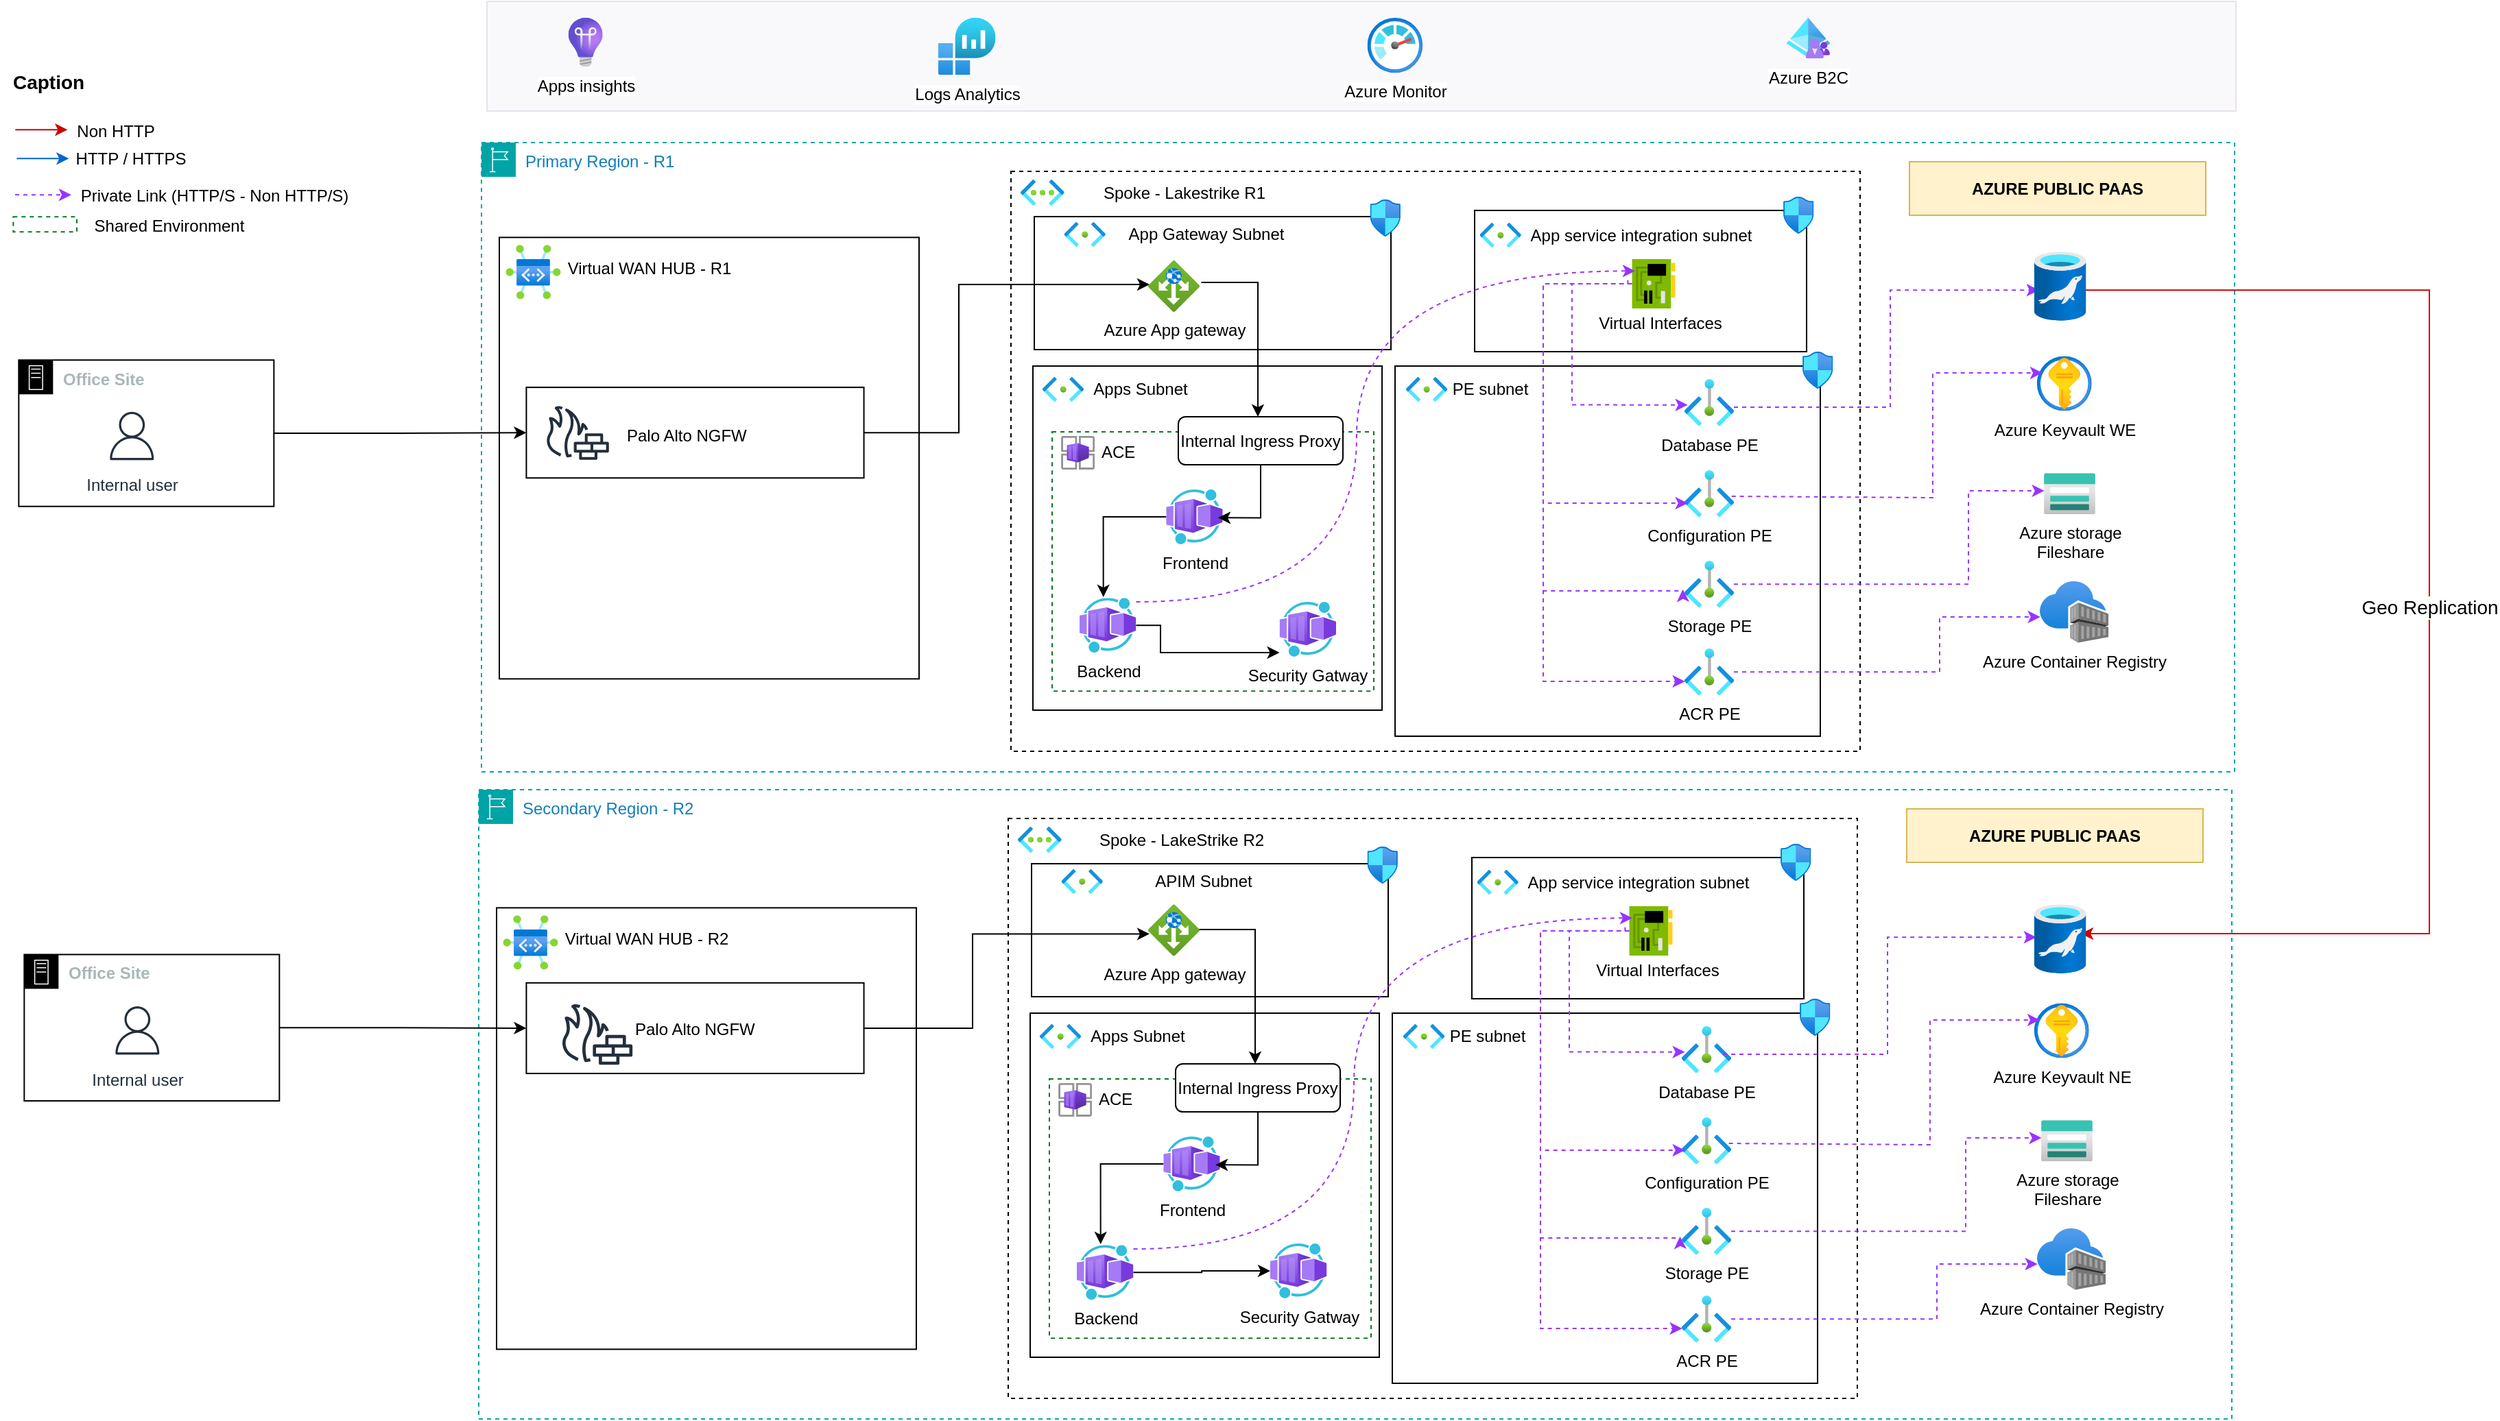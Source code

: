 <mxfile version="24.9.1">
  <diagram name="Page-1" id="I1oorTXcIEnUTs9OEJrq">
    <mxGraphModel dx="3425" dy="1831" grid="0" gridSize="10" guides="1" tooltips="1" connect="1" arrows="1" fold="1" page="0" pageScale="1" pageWidth="850" pageHeight="1100" math="0" shadow="0">
      <root>
        <mxCell id="0" />
        <mxCell id="1" parent="0" />
        <mxCell id="HFxDF6sPlr28XYuKXANP-99" value="" style="rounded=0;whiteSpace=wrap;html=1;fillColor=#e1d5e7;strokeColor=#9673a6;opacity=10;" vertex="1" parent="1">
          <mxGeometry x="-608" y="-404" width="1275" height="80" as="geometry" />
        </mxCell>
        <mxCell id="HFxDF6sPlr28XYuKXANP-1" value="" style="rounded=0;whiteSpace=wrap;html=1;fillColor=none;dashed=1;" vertex="1" parent="1">
          <mxGeometry x="-226" y="-280" width="619" height="423" as="geometry" />
        </mxCell>
        <mxCell id="HFxDF6sPlr28XYuKXANP-2" value="" style="rounded=0;whiteSpace=wrap;html=1;fillColor=none;" vertex="1" parent="1">
          <mxGeometry x="-210" y="-138" width="254.5" height="251" as="geometry" />
        </mxCell>
        <mxCell id="HFxDF6sPlr28XYuKXANP-3" value="" style="rounded=0;whiteSpace=wrap;html=1;fillColor=none;dashed=1;strokeColor=#087724;" vertex="1" parent="1">
          <mxGeometry x="-196" y="-90" width="234.5" height="189.08" as="geometry" />
        </mxCell>
        <mxCell id="HFxDF6sPlr28XYuKXANP-4" value="Primary Region - R1" style="points=[[0,0],[0.25,0],[0.5,0],[0.75,0],[1,0],[1,0.25],[1,0.5],[1,0.75],[1,1],[0.75,1],[0.5,1],[0.25,1],[0,1],[0,0.75],[0,0.5],[0,0.25]];outlineConnect=0;gradientColor=none;html=1;whiteSpace=wrap;fontSize=12;fontStyle=0;container=0;pointerEvents=0;collapsible=0;recursiveResize=0;shape=mxgraph.aws4.group;grIcon=mxgraph.aws4.group_region;strokeColor=#00A4A6;fillColor=none;verticalAlign=top;align=left;spacingLeft=30;fontColor=#147EBA;dashed=1;" vertex="1" parent="1">
          <mxGeometry x="-612" y="-301" width="1278" height="459" as="geometry" />
        </mxCell>
        <mxCell id="HFxDF6sPlr28XYuKXANP-5" value="" style="image;aspect=fixed;html=1;points=[];align=center;fontSize=12;image=img/lib/azure2/networking/Virtual_Networks.svg;" vertex="1" parent="1">
          <mxGeometry x="-219" y="-274" width="31.83" height="19" as="geometry" />
        </mxCell>
        <mxCell id="HFxDF6sPlr28XYuKXANP-6" value="Spoke - Lakestrike R1" style="text;html=1;align=center;verticalAlign=middle;resizable=0;points=[];autosize=1;strokeColor=none;fillColor=none;" vertex="1" parent="1">
          <mxGeometry x="-168" y="-277.5" width="136" height="26" as="geometry" />
        </mxCell>
        <mxCell id="HFxDF6sPlr28XYuKXANP-7" value="" style="rounded=0;whiteSpace=wrap;html=1;fillColor=none;" vertex="1" parent="1">
          <mxGeometry x="112" y="-251.5" width="242" height="103" as="geometry" />
        </mxCell>
        <mxCell id="HFxDF6sPlr28XYuKXANP-8" value="" style="rounded=0;whiteSpace=wrap;html=1;fillColor=none;" vertex="1" parent="1">
          <mxGeometry x="54" y="-138" width="310" height="270" as="geometry" />
        </mxCell>
        <mxCell id="HFxDF6sPlr28XYuKXANP-9" value="" style="image;aspect=fixed;html=1;points=[];align=center;fontSize=12;image=img/lib/azure2/networking/Subnet.svg;" vertex="1" parent="1">
          <mxGeometry x="62" y="-130" width="30.06" height="18" as="geometry" />
        </mxCell>
        <mxCell id="HFxDF6sPlr28XYuKXANP-10" value="PE subnet" style="text;html=1;align=center;verticalAlign=middle;resizable=0;points=[];autosize=1;strokeColor=none;fillColor=none;" vertex="1" parent="1">
          <mxGeometry x="86.5" y="-134" width="73" height="26" as="geometry" />
        </mxCell>
        <mxCell id="HFxDF6sPlr28XYuKXANP-11" value="App service integration subnet" style="text;html=1;align=center;verticalAlign=middle;resizable=0;points=[];autosize=1;strokeColor=none;fillColor=none;" vertex="1" parent="1">
          <mxGeometry x="143.5" y="-246.5" width="179" height="26" as="geometry" />
        </mxCell>
        <mxCell id="HFxDF6sPlr28XYuKXANP-12" value="" style="image;aspect=fixed;html=1;points=[];align=center;fontSize=12;image=img/lib/azure2/networking/Subnet.svg;" vertex="1" parent="1">
          <mxGeometry x="115.83" y="-242.5" width="30.06" height="18" as="geometry" />
        </mxCell>
        <mxCell id="HFxDF6sPlr28XYuKXANP-13" value="Database PE" style="image;aspect=fixed;html=1;points=[];align=center;fontSize=12;image=img/lib/azure2/other/Private_Endpoints.svg;" vertex="1" parent="1">
          <mxGeometry x="265.0" y="-128.5" width="36" height="34.24" as="geometry" />
        </mxCell>
        <mxCell id="HFxDF6sPlr28XYuKXANP-14" value="Configuration PE" style="image;aspect=fixed;html=1;points=[];align=center;fontSize=12;image=img/lib/azure2/other/Private_Endpoints.svg;" vertex="1" parent="1">
          <mxGeometry x="265.0" y="-62.0" width="36" height="34.24" as="geometry" />
        </mxCell>
        <mxCell id="HFxDF6sPlr28XYuKXANP-15" value="Virtual Interfaces" style="text;html=1;align=center;verticalAlign=middle;resizable=0;points=[];autosize=1;strokeColor=none;fillColor=none;" vertex="1" parent="1">
          <mxGeometry x="193" y="-182" width="108" height="26" as="geometry" />
        </mxCell>
        <mxCell id="HFxDF6sPlr28XYuKXANP-16" value="" style="image;sketch=0;aspect=fixed;html=1;points=[];align=center;fontSize=12;image=img/lib/mscae/NetworkInterfaceCard.svg;" vertex="1" parent="1">
          <mxGeometry x="226.66" y="-216" width="31.68" height="36" as="geometry" />
        </mxCell>
        <mxCell id="HFxDF6sPlr28XYuKXANP-17" value="" style="rounded=0;whiteSpace=wrap;html=1;fillColor=none;" vertex="1" parent="1">
          <mxGeometry x="-209" y="-247" width="260" height="97" as="geometry" />
        </mxCell>
        <mxCell id="HFxDF6sPlr28XYuKXANP-18" value="" style="image;aspect=fixed;html=1;points=[];align=center;fontSize=12;image=img/lib/azure2/networking/Subnet.svg;" vertex="1" parent="1">
          <mxGeometry x="-187.17" y="-243" width="30.06" height="18" as="geometry" />
        </mxCell>
        <mxCell id="HFxDF6sPlr28XYuKXANP-19" value="App Gateway Subnet" style="text;html=1;align=center;verticalAlign=middle;resizable=0;points=[];autosize=1;strokeColor=none;fillColor=none;" vertex="1" parent="1">
          <mxGeometry x="-149.11" y="-247.5" width="131" height="26" as="geometry" />
        </mxCell>
        <mxCell id="HFxDF6sPlr28XYuKXANP-20" style="edgeStyle=orthogonalEdgeStyle;rounded=0;orthogonalLoop=1;jettySize=auto;html=1;" edge="1" parent="1" target="HFxDF6sPlr28XYuKXANP-47">
          <mxGeometry relative="1" as="geometry">
            <Array as="points">
              <mxPoint x="-46" y="-199" />
            </Array>
            <mxPoint x="-87.28" y="-199.0" as="sourcePoint" />
          </mxGeometry>
        </mxCell>
        <mxCell id="HFxDF6sPlr28XYuKXANP-22" value="AZURE PUBLIC PAAS" style="rounded=0;whiteSpace=wrap;html=1;fillColor=#fff2cc;strokeColor=#d6b656;fontStyle=1" vertex="1" parent="1">
          <mxGeometry x="429" y="-287" width="216" height="39" as="geometry" />
        </mxCell>
        <mxCell id="HFxDF6sPlr28XYuKXANP-23" style="edgeStyle=orthogonalEdgeStyle;rounded=0;orthogonalLoop=1;jettySize=auto;html=1;entryX=0.065;entryY=0.55;entryDx=0;entryDy=0;entryPerimeter=0;dashed=1;strokeColor=#9933FF;" edge="1" parent="1" source="HFxDF6sPlr28XYuKXANP-16" target="HFxDF6sPlr28XYuKXANP-13">
          <mxGeometry relative="1" as="geometry">
            <Array as="points">
              <mxPoint x="183" y="-198" />
              <mxPoint x="183" y="-110" />
            </Array>
          </mxGeometry>
        </mxCell>
        <mxCell id="HFxDF6sPlr28XYuKXANP-24" style="edgeStyle=orthogonalEdgeStyle;rounded=0;orthogonalLoop=1;jettySize=auto;html=1;strokeColor=#9933FF;dashed=1;entryX=0.065;entryY=0.701;entryDx=0;entryDy=0;entryPerimeter=0;" edge="1" parent="1" source="HFxDF6sPlr28XYuKXANP-16" target="HFxDF6sPlr28XYuKXANP-14">
          <mxGeometry relative="1" as="geometry">
            <mxPoint x="269" y="-29" as="targetPoint" />
            <Array as="points">
              <mxPoint x="162" y="-198" />
              <mxPoint x="162" y="-38" />
            </Array>
          </mxGeometry>
        </mxCell>
        <mxCell id="HFxDF6sPlr28XYuKXANP-25" value="Azure Keyvault WE" style="image;aspect=fixed;html=1;points=[];align=center;fontSize=12;image=img/lib/azure2/security/Key_Vaults.svg;" vertex="1" parent="1">
          <mxGeometry x="521.88" y="-145.25" width="40" height="40" as="geometry" />
        </mxCell>
        <mxCell id="HFxDF6sPlr28XYuKXANP-26" style="edgeStyle=orthogonalEdgeStyle;rounded=0;orthogonalLoop=1;jettySize=auto;html=1;entryX=0.091;entryY=0.538;entryDx=0;entryDy=0;entryPerimeter=0;strokeColor=#9933FF;dashed=1;" edge="1" parent="1">
          <mxGeometry relative="1" as="geometry">
            <Array as="points">
              <mxPoint x="415" y="-108" />
              <mxPoint x="415" y="-193" />
            </Array>
            <mxPoint x="295" y="-108" as="sourcePoint" />
            <mxPoint x="523.444" y="-193.353" as="targetPoint" />
          </mxGeometry>
        </mxCell>
        <mxCell id="HFxDF6sPlr28XYuKXANP-27" style="edgeStyle=orthogonalEdgeStyle;rounded=0;orthogonalLoop=1;jettySize=auto;html=1;entryX=0.015;entryY=0.608;entryDx=0;entryDy=0;entryPerimeter=0;strokeColor=none;dashed=1;" edge="1" parent="1" source="HFxDF6sPlr28XYuKXANP-14" target="HFxDF6sPlr28XYuKXANP-25">
          <mxGeometry relative="1" as="geometry">
            <Array as="points">
              <mxPoint x="404" y="-34" />
              <mxPoint x="404" y="48" />
            </Array>
          </mxGeometry>
        </mxCell>
        <mxCell id="HFxDF6sPlr28XYuKXANP-28" value="" style="image;aspect=fixed;html=1;points=[];align=center;fontSize=12;image=img/lib/azure2/networking/Network_Security_Groups.svg;" vertex="1" parent="1">
          <mxGeometry x="35.76" y="-259.5" width="22.24" height="27" as="geometry" />
        </mxCell>
        <mxCell id="HFxDF6sPlr28XYuKXANP-29" value="" style="image;aspect=fixed;html=1;points=[];align=center;fontSize=12;image=img/lib/azure2/networking/Network_Security_Groups.svg;" vertex="1" parent="1">
          <mxGeometry x="337" y="-261.5" width="22.24" height="27" as="geometry" />
        </mxCell>
        <mxCell id="HFxDF6sPlr28XYuKXANP-30" value="" style="image;aspect=fixed;html=1;points=[];align=center;fontSize=12;image=img/lib/azure2/networking/Network_Security_Groups.svg;" vertex="1" parent="1">
          <mxGeometry x="351" y="-148.5" width="22.24" height="27" as="geometry" />
        </mxCell>
        <mxCell id="HFxDF6sPlr28XYuKXANP-31" style="edgeStyle=orthogonalEdgeStyle;rounded=0;orthogonalLoop=1;jettySize=auto;html=1;entryX=0.951;entryY=0.486;entryDx=0;entryDy=0;entryPerimeter=0;exitX=0.963;exitY=0.538;exitDx=0;exitDy=0;exitPerimeter=0;strokeColor=#CC0000;" edge="1" parent="1">
          <mxGeometry relative="1" as="geometry">
            <Array as="points">
              <mxPoint x="808" y="-193" />
              <mxPoint x="808" y="276" />
            </Array>
            <mxPoint x="556.45" y="-193.353" as="sourcePoint" />
            <mxPoint x="553.995" y="276.024" as="targetPoint" />
          </mxGeometry>
        </mxCell>
        <mxCell id="HFxDF6sPlr28XYuKXANP-32" value="&lt;font style=&quot;font-size: 14px;&quot;&gt;Geo Replication&lt;/font&gt;" style="edgeLabel;html=1;align=center;verticalAlign=middle;resizable=0;points=[];" vertex="1" connectable="0" parent="HFxDF6sPlr28XYuKXANP-31">
          <mxGeometry x="-0.01" relative="1" as="geometry">
            <mxPoint as="offset" />
          </mxGeometry>
        </mxCell>
        <mxCell id="HFxDF6sPlr28XYuKXANP-33" value="" style="rounded=0;whiteSpace=wrap;html=1;fillColor=#e1d5e7;strokeColor=#9673a6;opacity=10;" vertex="1" parent="1">
          <mxGeometry x="-608" y="-404" width="1275" height="80" as="geometry" />
        </mxCell>
        <mxCell id="HFxDF6sPlr28XYuKXANP-34" value="" style="image;aspect=fixed;html=1;points=[];align=center;fontSize=12;image=img/lib/azure2/other/Container_App_Environments.svg;" vertex="1" parent="1">
          <mxGeometry x="-189.44" y="-87.0" width="24.5" height="24.5" as="geometry" />
        </mxCell>
        <mxCell id="HFxDF6sPlr28XYuKXANP-35" value="Frontend" style="image;aspect=fixed;html=1;points=[];align=center;fontSize=12;image=img/lib/azure2/other/Worker_Container_App.svg;" vertex="1" parent="1">
          <mxGeometry x="-112.86" y="-48.0" width="41.21" height="40" as="geometry" />
        </mxCell>
        <mxCell id="HFxDF6sPlr28XYuKXANP-37" value="Azure storage&lt;div&gt;Fileshare&lt;/div&gt;" style="image;aspect=fixed;html=1;points=[];align=center;fontSize=12;image=img/lib/azure2/storage/Storage_Accounts.svg;" vertex="1" parent="1">
          <mxGeometry x="527" y="-59.88" width="37.5" height="30" as="geometry" />
        </mxCell>
        <mxCell id="HFxDF6sPlr28XYuKXANP-38" value="Storage PE" style="image;aspect=fixed;html=1;points=[];align=center;fontSize=12;image=img/lib/azure2/other/Private_Endpoints.svg;" vertex="1" parent="1">
          <mxGeometry x="265.0" y="4.0" width="36" height="34.24" as="geometry" />
        </mxCell>
        <mxCell id="HFxDF6sPlr28XYuKXANP-39" style="edgeStyle=orthogonalEdgeStyle;rounded=0;orthogonalLoop=1;jettySize=auto;html=1;strokeColor=#9933FF;dashed=1;entryX=-0.037;entryY=0.612;entryDx=0;entryDy=0;entryPerimeter=0;exitX=-0.094;exitY=0.426;exitDx=0;exitDy=0;exitPerimeter=0;" edge="1" parent="1" source="HFxDF6sPlr28XYuKXANP-16" target="HFxDF6sPlr28XYuKXANP-38">
          <mxGeometry relative="1" as="geometry">
            <mxPoint x="279" y="-19" as="targetPoint" />
            <Array as="points">
              <mxPoint x="224" y="-198" />
              <mxPoint x="162" y="-198" />
              <mxPoint x="162" y="26" />
            </Array>
            <mxPoint x="218" y="-201" as="sourcePoint" />
          </mxGeometry>
        </mxCell>
        <mxCell id="HFxDF6sPlr28XYuKXANP-40" style="edgeStyle=orthogonalEdgeStyle;rounded=0;orthogonalLoop=1;jettySize=auto;html=1;entryX=0.103;entryY=0.306;entryDx=0;entryDy=0;entryPerimeter=0;dashed=1;strokeColor=#9933FF;exitX=0.954;exitY=0.555;exitDx=0;exitDy=0;exitPerimeter=0;" edge="1" parent="1" source="HFxDF6sPlr28XYuKXANP-14" target="HFxDF6sPlr28XYuKXANP-25">
          <mxGeometry relative="1" as="geometry">
            <mxPoint x="305" y="-34.9" as="sourcePoint" />
            <mxPoint x="569.92" y="-41.68" as="targetPoint" />
            <Array as="points">
              <mxPoint x="446" y="-42" />
              <mxPoint x="446" y="-133" />
            </Array>
          </mxGeometry>
        </mxCell>
        <mxCell id="HFxDF6sPlr28XYuKXANP-41" value="" style="image;aspect=fixed;html=1;points=[];align=center;fontSize=12;image=img/lib/azure2/networking/Subnet.svg;" vertex="1" parent="1">
          <mxGeometry x="-203" y="-130" width="30.06" height="18" as="geometry" />
        </mxCell>
        <mxCell id="HFxDF6sPlr28XYuKXANP-42" value="Apps Subnet" style="text;html=1;align=center;verticalAlign=middle;resizable=0;points=[];autosize=1;strokeColor=none;fillColor=none;" vertex="1" parent="1">
          <mxGeometry x="-176.0" y="-134" width="87" height="26" as="geometry" />
        </mxCell>
        <mxCell id="HFxDF6sPlr28XYuKXANP-189" style="edgeStyle=orthogonalEdgeStyle;rounded=0;orthogonalLoop=1;jettySize=auto;html=1;" edge="1" parent="1" source="HFxDF6sPlr28XYuKXANP-43" target="HFxDF6sPlr28XYuKXANP-188">
          <mxGeometry relative="1" as="geometry">
            <Array as="points">
              <mxPoint x="-117" y="51" />
              <mxPoint x="-117" y="71" />
            </Array>
          </mxGeometry>
        </mxCell>
        <mxCell id="HFxDF6sPlr28XYuKXANP-43" value="Backend" style="image;aspect=fixed;html=1;points=[];align=center;fontSize=12;image=img/lib/azure2/other/Worker_Container_App.svg;" vertex="1" parent="1">
          <mxGeometry x="-176" y="31.08" width="41.21" height="40" as="geometry" />
        </mxCell>
        <mxCell id="HFxDF6sPlr28XYuKXANP-44" style="edgeStyle=orthogonalEdgeStyle;rounded=0;orthogonalLoop=1;jettySize=auto;html=1;entryX=0.421;entryY=-0.014;entryDx=0;entryDy=0;entryPerimeter=0;" edge="1" parent="1" source="HFxDF6sPlr28XYuKXANP-35" target="HFxDF6sPlr28XYuKXANP-43">
          <mxGeometry relative="1" as="geometry" />
        </mxCell>
        <mxCell id="HFxDF6sPlr28XYuKXANP-45" value="&lt;span style=&quot;color: rgb(0, 0, 0); font-family: Helvetica; font-size: 12px; font-style: normal; font-variant-ligatures: normal; font-variant-caps: normal; font-weight: 400; letter-spacing: normal; orphans: 2; text-align: center; text-indent: 0px; text-transform: none; widows: 2; word-spacing: 0px; -webkit-text-stroke-width: 0px; white-space: normal; background-color: rgb(255, 255, 255); text-decoration-thickness: initial; text-decoration-style: initial; text-decoration-color: initial; display: inline !important; float: none;&quot;&gt;ACE&lt;/span&gt;" style="text;whiteSpace=wrap;html=1;" vertex="1" parent="1">
          <mxGeometry x="-162" y="-89" width="36" height="27" as="geometry" />
        </mxCell>
        <mxCell id="HFxDF6sPlr28XYuKXANP-46" style="edgeStyle=orthogonalEdgeStyle;rounded=0;orthogonalLoop=1;jettySize=auto;html=1;entryX=0.074;entryY=0.241;entryDx=0;entryDy=0;entryPerimeter=0;curved=1;strokeColor=#9933FF;dashed=1;" edge="1" parent="1" source="HFxDF6sPlr28XYuKXANP-43" target="HFxDF6sPlr28XYuKXANP-16">
          <mxGeometry relative="1" as="geometry">
            <Array as="points">
              <mxPoint x="26" y="34" />
              <mxPoint x="26" y="-207" />
            </Array>
          </mxGeometry>
        </mxCell>
        <mxCell id="HFxDF6sPlr28XYuKXANP-47" value="Internal Ingress Proxy" style="rounded=1;whiteSpace=wrap;html=1;" vertex="1" parent="1">
          <mxGeometry x="-104" y="-101" width="120" height="35" as="geometry" />
        </mxCell>
        <mxCell id="HFxDF6sPlr28XYuKXANP-48" style="edgeStyle=orthogonalEdgeStyle;rounded=0;orthogonalLoop=1;jettySize=auto;html=1;exitX=0.5;exitY=1;exitDx=0;exitDy=0;entryX=0.919;entryY=0.517;entryDx=0;entryDy=0;entryPerimeter=0;" edge="1" parent="1" source="HFxDF6sPlr28XYuKXANP-47" target="HFxDF6sPlr28XYuKXANP-35">
          <mxGeometry relative="1" as="geometry">
            <Array as="points">
              <mxPoint x="-44" y="-27" />
            </Array>
          </mxGeometry>
        </mxCell>
        <mxCell id="HFxDF6sPlr28XYuKXANP-49" value="Azure Container Registry" style="image;aspect=fixed;html=1;points=[];align=center;fontSize=12;image=img/lib/azure2/containers/Container_Registries.svg;" vertex="1" parent="1">
          <mxGeometry x="524" y="19" width="50.16" height="45" as="geometry" />
        </mxCell>
        <mxCell id="HFxDF6sPlr28XYuKXANP-50" value="ACR PE" style="image;aspect=fixed;html=1;points=[];align=center;fontSize=12;image=img/lib/azure2/other/Private_Endpoints.svg;" vertex="1" parent="1">
          <mxGeometry x="265.0" y="68.0" width="36" height="34.24" as="geometry" />
        </mxCell>
        <mxCell id="HFxDF6sPlr28XYuKXANP-51" style="edgeStyle=orthogonalEdgeStyle;rounded=0;orthogonalLoop=1;jettySize=auto;html=1;entryX=0.007;entryY=0.578;entryDx=0;entryDy=0;entryPerimeter=0;strokeColor=#9933FF;dashed=1;" edge="1" parent="1" source="HFxDF6sPlr28XYuKXANP-50" target="HFxDF6sPlr28XYuKXANP-49">
          <mxGeometry relative="1" as="geometry">
            <Array as="points">
              <mxPoint x="451" y="85" />
              <mxPoint x="451" y="45" />
            </Array>
          </mxGeometry>
        </mxCell>
        <mxCell id="HFxDF6sPlr28XYuKXANP-52" style="edgeStyle=orthogonalEdgeStyle;rounded=0;orthogonalLoop=1;jettySize=auto;html=1;entryX=0.009;entryY=0.429;entryDx=0;entryDy=0;entryPerimeter=0;strokeColor=#9933FF;dashed=1;" edge="1" parent="1" source="HFxDF6sPlr28XYuKXANP-38" target="HFxDF6sPlr28XYuKXANP-37">
          <mxGeometry relative="1" as="geometry">
            <Array as="points">
              <mxPoint x="472" y="21" />
              <mxPoint x="472" y="-47" />
            </Array>
          </mxGeometry>
        </mxCell>
        <mxCell id="HFxDF6sPlr28XYuKXANP-53" style="edgeStyle=orthogonalEdgeStyle;rounded=0;orthogonalLoop=1;jettySize=auto;html=1;entryX=0.009;entryY=0.701;entryDx=0;entryDy=0;entryPerimeter=0;dashed=1;strokeColor=#9933FF;" edge="1" parent="1" source="HFxDF6sPlr28XYuKXANP-16" target="HFxDF6sPlr28XYuKXANP-50">
          <mxGeometry relative="1" as="geometry">
            <Array as="points">
              <mxPoint x="162" y="-198" />
              <mxPoint x="162" y="92" />
            </Array>
          </mxGeometry>
        </mxCell>
        <mxCell id="HFxDF6sPlr28XYuKXANP-55" value="" style="rounded=0;whiteSpace=wrap;html=1;fillColor=none;" vertex="1" parent="1">
          <mxGeometry x="-599" y="-231.82" width="306" height="322" as="geometry" />
        </mxCell>
        <mxCell id="HFxDF6sPlr28XYuKXANP-56" value="" style="rounded=0;whiteSpace=wrap;html=1;fillColor=none;" vertex="1" parent="1">
          <mxGeometry x="-579.29" y="-122.45" width="246.07" height="66.08" as="geometry" />
        </mxCell>
        <mxCell id="HFxDF6sPlr28XYuKXANP-57" value="" style="sketch=0;outlineConnect=0;fontColor=#232F3E;gradientColor=none;fillColor=#232F3D;strokeColor=none;dashed=0;verticalLabelPosition=bottom;verticalAlign=top;align=center;html=1;fontSize=12;fontStyle=0;aspect=fixed;pointerEvents=1;shape=mxgraph.aws4.generic_firewall;" vertex="1" parent="1">
          <mxGeometry x="-565.6" y="-109.19" width="46.76" height="39.56" as="geometry" />
        </mxCell>
        <mxCell id="HFxDF6sPlr28XYuKXANP-68" value="Virtual WAN HUB - R1" style="text;html=1;align=center;verticalAlign=middle;resizable=0;points=[];autosize=1;strokeColor=none;fillColor=none;" vertex="1" parent="1">
          <mxGeometry x="-558.51" y="-222.13" width="137" height="26" as="geometry" />
        </mxCell>
        <mxCell id="HFxDF6sPlr28XYuKXANP-69" value="" style="rounded=0;whiteSpace=wrap;html=1;fillColor=none;dashed=1;strokeColor=#087724;" vertex="1" parent="1">
          <mxGeometry x="-953.33" y="-246.82" width="46.33" height="11" as="geometry" />
        </mxCell>
        <mxCell id="HFxDF6sPlr28XYuKXANP-181" style="edgeStyle=orthogonalEdgeStyle;rounded=0;orthogonalLoop=1;jettySize=auto;html=1;entryX=0;entryY=0.5;entryDx=0;entryDy=0;" edge="1" parent="1" source="HFxDF6sPlr28XYuKXANP-71" target="HFxDF6sPlr28XYuKXANP-56">
          <mxGeometry relative="1" as="geometry" />
        </mxCell>
        <mxCell id="HFxDF6sPlr28XYuKXANP-71" value="&lt;b&gt;Office Site&lt;/b&gt;" style="sketch=0;outlineConnect=0;gradientColor=none;html=1;whiteSpace=wrap;fontSize=12;fontStyle=0;shape=mxgraph.aws4.group;grIcon=mxgraph.aws4.group_on_premise;strokeColor=#000000;fillColor=none;verticalAlign=top;align=left;spacingLeft=30;fontColor=#AAB7B8;dashed=0;" vertex="1" parent="1">
          <mxGeometry x="-949.33" y="-142.37" width="186" height="106.74" as="geometry" />
        </mxCell>
        <mxCell id="HFxDF6sPlr28XYuKXANP-74" value="&lt;span style=&quot;color: rgb(0, 0, 0); font-family: Helvetica; font-size: 12px; font-style: normal; font-variant-ligatures: normal; font-variant-caps: normal; font-weight: 400; letter-spacing: normal; orphans: 2; text-align: center; text-indent: 0px; text-transform: none; widows: 2; word-spacing: 0px; -webkit-text-stroke-width: 0px; white-space: nowrap; background-color: rgb(255, 255, 255); text-decoration-thickness: initial; text-decoration-style: initial; text-decoration-color: initial; display: inline !important; float: none;&quot;&gt;Palo Alto NGFW&lt;/span&gt;" style="text;whiteSpace=wrap;html=1;" vertex="1" parent="1">
          <mxGeometry x="-508.38" y="-101" width="111.24" height="23" as="geometry" />
        </mxCell>
        <mxCell id="HFxDF6sPlr28XYuKXANP-76" value="" style="image;aspect=fixed;html=1;points=[];align=center;fontSize=12;image=img/lib/azure2/networking/Virtual_WAN_Hub.svg;" vertex="1" parent="1">
          <mxGeometry x="-594.32" y="-226.32" width="40.12" height="39.5" as="geometry" />
        </mxCell>
        <mxCell id="HFxDF6sPlr28XYuKXANP-82" value="Internal user" style="sketch=0;outlineConnect=0;fontColor=#232F3E;gradientColor=none;strokeColor=#232F3E;fillColor=#ffffff;dashed=0;verticalLabelPosition=bottom;verticalAlign=top;align=center;html=1;fontSize=12;fontStyle=0;aspect=fixed;shape=mxgraph.aws4.resourceIcon;resIcon=mxgraph.aws4.user;" vertex="1" parent="1">
          <mxGeometry x="-888.83" y="-109" width="44" height="44" as="geometry" />
        </mxCell>
        <mxCell id="HFxDF6sPlr28XYuKXANP-89" value="" style="endArrow=classic;html=1;rounded=0;strokeColor=#CC0000;" edge="1" parent="1">
          <mxGeometry width="50" height="50" relative="1" as="geometry">
            <mxPoint x="-951.83" y="-310.32" as="sourcePoint" />
            <mxPoint x="-913.83" y="-310.32" as="targetPoint" />
          </mxGeometry>
        </mxCell>
        <mxCell id="HFxDF6sPlr28XYuKXANP-90" value="Non HTTP" style="text;html=1;align=center;verticalAlign=middle;resizable=0;points=[];autosize=1;strokeColor=none;fillColor=none;" vertex="1" parent="1">
          <mxGeometry x="-916.83" y="-322.32" width="75" height="26" as="geometry" />
        </mxCell>
        <mxCell id="HFxDF6sPlr28XYuKXANP-91" value="" style="endArrow=classic;html=1;rounded=0;strokeColor=#0066CC;" edge="1" parent="1">
          <mxGeometry width="50" height="50" relative="1" as="geometry">
            <mxPoint x="-950.83" y="-289.32" as="sourcePoint" />
            <mxPoint x="-912.83" y="-289.32" as="targetPoint" />
          </mxGeometry>
        </mxCell>
        <mxCell id="HFxDF6sPlr28XYuKXANP-92" value="HTTP / HTTPS" style="text;html=1;align=center;verticalAlign=middle;resizable=0;points=[];autosize=1;strokeColor=none;fillColor=none;" vertex="1" parent="1">
          <mxGeometry x="-916.83" y="-302.32" width="98" height="26" as="geometry" />
        </mxCell>
        <mxCell id="HFxDF6sPlr28XYuKXANP-93" value="&lt;b&gt;&lt;font style=&quot;font-size: 14px;&quot;&gt;Caption&lt;/font&gt;&lt;/b&gt;" style="text;html=1;align=center;verticalAlign=middle;resizable=0;points=[];autosize=1;strokeColor=none;fillColor=none;" vertex="1" parent="1">
          <mxGeometry x="-963" y="-359.32" width="70" height="29" as="geometry" />
        </mxCell>
        <mxCell id="HFxDF6sPlr28XYuKXANP-96" value="" style="endArrow=classic;html=1;rounded=0;strokeColor=#9933FF;dashed=1;" edge="1" parent="1">
          <mxGeometry width="50" height="50" relative="1" as="geometry">
            <mxPoint x="-952" y="-262.94" as="sourcePoint" />
            <mxPoint x="-911" y="-262.82" as="targetPoint" />
          </mxGeometry>
        </mxCell>
        <mxCell id="HFxDF6sPlr28XYuKXANP-97" value="Private Link (HTTP/S - Non HTTP/S)" style="text;html=1;align=center;verticalAlign=middle;resizable=0;points=[];autosize=1;strokeColor=none;fillColor=none;" vertex="1" parent="1">
          <mxGeometry x="-914" y="-275.32" width="213" height="26" as="geometry" />
        </mxCell>
        <mxCell id="HFxDF6sPlr28XYuKXANP-98" value="Shared Environment" style="text;html=1;align=center;verticalAlign=middle;resizable=0;points=[];autosize=1;strokeColor=none;fillColor=none;" vertex="1" parent="1">
          <mxGeometry x="-904" y="-252.82" width="127" height="26" as="geometry" />
        </mxCell>
        <mxCell id="HFxDF6sPlr28XYuKXANP-100" value="Azure B2C" style="image;aspect=fixed;html=1;points=[];align=center;fontSize=12;image=img/lib/azure2/identity/Azure_AD_B2C.svg;" vertex="1" parent="1">
          <mxGeometry x="339.18" y="-392.13" width="32.06" height="29.74" as="geometry" />
        </mxCell>
        <mxCell id="HFxDF6sPlr28XYuKXANP-101" value="Apps insights" style="image;aspect=fixed;html=1;points=[];align=center;fontSize=12;image=img/lib/azure2/devops/Application_Insights.svg;" vertex="1" parent="1">
          <mxGeometry x="-548.67" y="-392.13" width="25" height="35.8" as="geometry" />
        </mxCell>
        <mxCell id="HFxDF6sPlr28XYuKXANP-105" value="Logs Analytics" style="image;aspect=fixed;html=1;points=[];align=center;fontSize=12;image=img/lib/azure2/management_governance/Log_Analytics_Workspaces.svg;" vertex="1" parent="1">
          <mxGeometry x="-279" y="-392.13" width="41.76" height="41.76" as="geometry" />
        </mxCell>
        <mxCell id="HFxDF6sPlr28XYuKXANP-107" value="Azure Monitor" style="image;aspect=fixed;html=1;points=[];align=center;fontSize=12;image=img/lib/azure2/management_governance/Monitor.svg;" vertex="1" parent="1">
          <mxGeometry x="33.76" y="-392.13" width="40.37" height="40.37" as="geometry" />
        </mxCell>
        <mxCell id="HFxDF6sPlr28XYuKXANP-108" value="" style="rounded=0;whiteSpace=wrap;html=1;fillColor=none;dashed=1;" vertex="1" parent="1">
          <mxGeometry x="-228" y="192" width="619" height="423" as="geometry" />
        </mxCell>
        <mxCell id="HFxDF6sPlr28XYuKXANP-109" value="" style="rounded=0;whiteSpace=wrap;html=1;fillColor=none;" vertex="1" parent="1">
          <mxGeometry x="-212" y="334" width="254.5" height="251" as="geometry" />
        </mxCell>
        <mxCell id="HFxDF6sPlr28XYuKXANP-110" value="" style="rounded=0;whiteSpace=wrap;html=1;fillColor=none;dashed=1;strokeColor=#087724;" vertex="1" parent="1">
          <mxGeometry x="-198" y="382" width="234.5" height="189.08" as="geometry" />
        </mxCell>
        <mxCell id="HFxDF6sPlr28XYuKXANP-111" value="Secondary Region - R2" style="points=[[0,0],[0.25,0],[0.5,0],[0.75,0],[1,0],[1,0.25],[1,0.5],[1,0.75],[1,1],[0.75,1],[0.5,1],[0.25,1],[0,1],[0,0.75],[0,0.5],[0,0.25]];outlineConnect=0;gradientColor=none;html=1;whiteSpace=wrap;fontSize=12;fontStyle=0;container=0;pointerEvents=0;collapsible=0;recursiveResize=0;shape=mxgraph.aws4.group;grIcon=mxgraph.aws4.group_region;strokeColor=#00A4A6;fillColor=none;verticalAlign=top;align=left;spacingLeft=30;fontColor=#147EBA;dashed=1;" vertex="1" parent="1">
          <mxGeometry x="-614" y="171" width="1278" height="459" as="geometry" />
        </mxCell>
        <mxCell id="HFxDF6sPlr28XYuKXANP-112" value="" style="image;aspect=fixed;html=1;points=[];align=center;fontSize=12;image=img/lib/azure2/networking/Virtual_Networks.svg;" vertex="1" parent="1">
          <mxGeometry x="-221" y="198" width="31.83" height="19" as="geometry" />
        </mxCell>
        <mxCell id="HFxDF6sPlr28XYuKXANP-113" value="Spoke - LakeStrike R2" style="text;html=1;align=center;verticalAlign=middle;resizable=0;points=[];autosize=1;strokeColor=none;fillColor=none;" vertex="1" parent="1">
          <mxGeometry x="-171" y="194.5" width="138" height="26" as="geometry" />
        </mxCell>
        <mxCell id="HFxDF6sPlr28XYuKXANP-114" value="" style="rounded=0;whiteSpace=wrap;html=1;fillColor=none;" vertex="1" parent="1">
          <mxGeometry x="110" y="220.5" width="242" height="103" as="geometry" />
        </mxCell>
        <mxCell id="HFxDF6sPlr28XYuKXANP-115" value="" style="rounded=0;whiteSpace=wrap;html=1;fillColor=none;" vertex="1" parent="1">
          <mxGeometry x="52" y="334" width="310" height="270" as="geometry" />
        </mxCell>
        <mxCell id="HFxDF6sPlr28XYuKXANP-116" value="" style="image;aspect=fixed;html=1;points=[];align=center;fontSize=12;image=img/lib/azure2/networking/Subnet.svg;" vertex="1" parent="1">
          <mxGeometry x="60" y="342" width="30.06" height="18" as="geometry" />
        </mxCell>
        <mxCell id="HFxDF6sPlr28XYuKXANP-117" value="PE subnet" style="text;html=1;align=center;verticalAlign=middle;resizable=0;points=[];autosize=1;strokeColor=none;fillColor=none;" vertex="1" parent="1">
          <mxGeometry x="84.5" y="338" width="73" height="26" as="geometry" />
        </mxCell>
        <mxCell id="HFxDF6sPlr28XYuKXANP-118" value="App service integration subnet" style="text;html=1;align=center;verticalAlign=middle;resizable=0;points=[];autosize=1;strokeColor=none;fillColor=none;" vertex="1" parent="1">
          <mxGeometry x="141.5" y="225.5" width="179" height="26" as="geometry" />
        </mxCell>
        <mxCell id="HFxDF6sPlr28XYuKXANP-119" value="" style="image;aspect=fixed;html=1;points=[];align=center;fontSize=12;image=img/lib/azure2/networking/Subnet.svg;" vertex="1" parent="1">
          <mxGeometry x="113.83" y="229.5" width="30.06" height="18" as="geometry" />
        </mxCell>
        <mxCell id="HFxDF6sPlr28XYuKXANP-120" value="Database PE" style="image;aspect=fixed;html=1;points=[];align=center;fontSize=12;image=img/lib/azure2/other/Private_Endpoints.svg;" vertex="1" parent="1">
          <mxGeometry x="263.0" y="343.5" width="36" height="34.24" as="geometry" />
        </mxCell>
        <mxCell id="HFxDF6sPlr28XYuKXANP-121" value="Configuration PE" style="image;aspect=fixed;html=1;points=[];align=center;fontSize=12;image=img/lib/azure2/other/Private_Endpoints.svg;" vertex="1" parent="1">
          <mxGeometry x="263.0" y="410" width="36" height="34.24" as="geometry" />
        </mxCell>
        <mxCell id="HFxDF6sPlr28XYuKXANP-122" value="Virtual Interfaces" style="text;html=1;align=center;verticalAlign=middle;resizable=0;points=[];autosize=1;strokeColor=none;fillColor=none;" vertex="1" parent="1">
          <mxGeometry x="191" y="290" width="108" height="26" as="geometry" />
        </mxCell>
        <mxCell id="HFxDF6sPlr28XYuKXANP-123" value="" style="image;sketch=0;aspect=fixed;html=1;points=[];align=center;fontSize=12;image=img/lib/mscae/NetworkInterfaceCard.svg;" vertex="1" parent="1">
          <mxGeometry x="224.66" y="256" width="31.68" height="36" as="geometry" />
        </mxCell>
        <mxCell id="HFxDF6sPlr28XYuKXANP-124" value="" style="rounded=0;whiteSpace=wrap;html=1;fillColor=none;" vertex="1" parent="1">
          <mxGeometry x="-211" y="225" width="260" height="97" as="geometry" />
        </mxCell>
        <mxCell id="HFxDF6sPlr28XYuKXANP-125" value="" style="image;aspect=fixed;html=1;points=[];align=center;fontSize=12;image=img/lib/azure2/networking/Subnet.svg;" vertex="1" parent="1">
          <mxGeometry x="-189.17" y="229" width="30.06" height="18" as="geometry" />
        </mxCell>
        <mxCell id="HFxDF6sPlr28XYuKXANP-126" value="APIM Subnet" style="text;html=1;align=center;verticalAlign=middle;resizable=0;points=[];autosize=1;strokeColor=none;fillColor=none;" vertex="1" parent="1">
          <mxGeometry x="-130.11" y="224.5" width="89" height="26" as="geometry" />
        </mxCell>
        <mxCell id="HFxDF6sPlr28XYuKXANP-127" style="edgeStyle=orthogonalEdgeStyle;rounded=0;orthogonalLoop=1;jettySize=auto;html=1;" edge="1" parent="1" target="HFxDF6sPlr28XYuKXANP-151">
          <mxGeometry relative="1" as="geometry">
            <Array as="points">
              <mxPoint x="-48" y="273" />
            </Array>
            <mxPoint x="-89.28" y="273" as="sourcePoint" />
          </mxGeometry>
        </mxCell>
        <mxCell id="HFxDF6sPlr28XYuKXANP-129" value="AZURE PUBLIC PAAS" style="rounded=0;whiteSpace=wrap;html=1;fillColor=#fff2cc;strokeColor=#d6b656;fontStyle=1" vertex="1" parent="1">
          <mxGeometry x="427" y="185" width="216" height="39" as="geometry" />
        </mxCell>
        <mxCell id="HFxDF6sPlr28XYuKXANP-130" style="edgeStyle=orthogonalEdgeStyle;rounded=0;orthogonalLoop=1;jettySize=auto;html=1;entryX=0.065;entryY=0.55;entryDx=0;entryDy=0;entryPerimeter=0;dashed=1;strokeColor=#9933FF;" edge="1" parent="1" source="HFxDF6sPlr28XYuKXANP-123" target="HFxDF6sPlr28XYuKXANP-120">
          <mxGeometry relative="1" as="geometry">
            <Array as="points">
              <mxPoint x="181" y="274" />
              <mxPoint x="181" y="362" />
            </Array>
          </mxGeometry>
        </mxCell>
        <mxCell id="HFxDF6sPlr28XYuKXANP-131" style="edgeStyle=orthogonalEdgeStyle;rounded=0;orthogonalLoop=1;jettySize=auto;html=1;strokeColor=#9933FF;dashed=1;entryX=0.065;entryY=0.701;entryDx=0;entryDy=0;entryPerimeter=0;" edge="1" parent="1" source="HFxDF6sPlr28XYuKXANP-123" target="HFxDF6sPlr28XYuKXANP-121">
          <mxGeometry relative="1" as="geometry">
            <mxPoint x="267" y="443" as="targetPoint" />
            <Array as="points">
              <mxPoint x="160" y="274" />
              <mxPoint x="160" y="434" />
            </Array>
          </mxGeometry>
        </mxCell>
        <mxCell id="HFxDF6sPlr28XYuKXANP-132" value="Azure Keyvault NE" style="image;aspect=fixed;html=1;points=[];align=center;fontSize=12;image=img/lib/azure2/security/Key_Vaults.svg;" vertex="1" parent="1">
          <mxGeometry x="519.88" y="326.75" width="40" height="40" as="geometry" />
        </mxCell>
        <mxCell id="HFxDF6sPlr28XYuKXANP-133" style="edgeStyle=orthogonalEdgeStyle;rounded=0;orthogonalLoop=1;jettySize=auto;html=1;entryX=0.091;entryY=0.538;entryDx=0;entryDy=0;entryPerimeter=0;strokeColor=#9933FF;dashed=1;" edge="1" parent="1">
          <mxGeometry relative="1" as="geometry">
            <Array as="points">
              <mxPoint x="413" y="364" />
              <mxPoint x="413" y="279" />
            </Array>
            <mxPoint x="293" y="364" as="sourcePoint" />
            <mxPoint x="521.444" y="278.647" as="targetPoint" />
          </mxGeometry>
        </mxCell>
        <mxCell id="HFxDF6sPlr28XYuKXANP-134" style="edgeStyle=orthogonalEdgeStyle;rounded=0;orthogonalLoop=1;jettySize=auto;html=1;entryX=0.015;entryY=0.608;entryDx=0;entryDy=0;entryPerimeter=0;strokeColor=none;dashed=1;" edge="1" parent="1" source="HFxDF6sPlr28XYuKXANP-121" target="HFxDF6sPlr28XYuKXANP-132">
          <mxGeometry relative="1" as="geometry">
            <Array as="points">
              <mxPoint x="402" y="438" />
              <mxPoint x="402" y="520" />
            </Array>
          </mxGeometry>
        </mxCell>
        <mxCell id="HFxDF6sPlr28XYuKXANP-135" value="" style="image;aspect=fixed;html=1;points=[];align=center;fontSize=12;image=img/lib/azure2/networking/Network_Security_Groups.svg;" vertex="1" parent="1">
          <mxGeometry x="33.76" y="212.5" width="22.24" height="27" as="geometry" />
        </mxCell>
        <mxCell id="HFxDF6sPlr28XYuKXANP-136" value="" style="image;aspect=fixed;html=1;points=[];align=center;fontSize=12;image=img/lib/azure2/networking/Network_Security_Groups.svg;" vertex="1" parent="1">
          <mxGeometry x="335" y="210.5" width="22.24" height="27" as="geometry" />
        </mxCell>
        <mxCell id="HFxDF6sPlr28XYuKXANP-137" value="" style="image;aspect=fixed;html=1;points=[];align=center;fontSize=12;image=img/lib/azure2/networking/Network_Security_Groups.svg;" vertex="1" parent="1">
          <mxGeometry x="349" y="323.5" width="22.24" height="27" as="geometry" />
        </mxCell>
        <mxCell id="HFxDF6sPlr28XYuKXANP-138" value="" style="image;aspect=fixed;html=1;points=[];align=center;fontSize=12;image=img/lib/azure2/other/Container_App_Environments.svg;" vertex="1" parent="1">
          <mxGeometry x="-191.44" y="385" width="24.5" height="24.5" as="geometry" />
        </mxCell>
        <mxCell id="HFxDF6sPlr28XYuKXANP-139" value="Frontend" style="image;aspect=fixed;html=1;points=[];align=center;fontSize=12;image=img/lib/azure2/other/Worker_Container_App.svg;" vertex="1" parent="1">
          <mxGeometry x="-114.86" y="424" width="41.21" height="40" as="geometry" />
        </mxCell>
        <mxCell id="HFxDF6sPlr28XYuKXANP-141" value="Azure storage&lt;div&gt;Fileshare&lt;/div&gt;" style="image;aspect=fixed;html=1;points=[];align=center;fontSize=12;image=img/lib/azure2/storage/Storage_Accounts.svg;" vertex="1" parent="1">
          <mxGeometry x="525" y="412.12" width="37.5" height="30" as="geometry" />
        </mxCell>
        <mxCell id="HFxDF6sPlr28XYuKXANP-142" value="Storage PE" style="image;aspect=fixed;html=1;points=[];align=center;fontSize=12;image=img/lib/azure2/other/Private_Endpoints.svg;" vertex="1" parent="1">
          <mxGeometry x="263.0" y="476" width="36" height="34.24" as="geometry" />
        </mxCell>
        <mxCell id="HFxDF6sPlr28XYuKXANP-143" style="edgeStyle=orthogonalEdgeStyle;rounded=0;orthogonalLoop=1;jettySize=auto;html=1;strokeColor=#9933FF;dashed=1;entryX=-0.037;entryY=0.612;entryDx=0;entryDy=0;entryPerimeter=0;exitX=-0.094;exitY=0.426;exitDx=0;exitDy=0;exitPerimeter=0;" edge="1" parent="1" source="HFxDF6sPlr28XYuKXANP-123" target="HFxDF6sPlr28XYuKXANP-142">
          <mxGeometry relative="1" as="geometry">
            <mxPoint x="277" y="453" as="targetPoint" />
            <Array as="points">
              <mxPoint x="222" y="274" />
              <mxPoint x="160" y="274" />
              <mxPoint x="160" y="498" />
            </Array>
            <mxPoint x="216" y="271" as="sourcePoint" />
          </mxGeometry>
        </mxCell>
        <mxCell id="HFxDF6sPlr28XYuKXANP-144" style="edgeStyle=orthogonalEdgeStyle;rounded=0;orthogonalLoop=1;jettySize=auto;html=1;entryX=0.103;entryY=0.306;entryDx=0;entryDy=0;entryPerimeter=0;dashed=1;strokeColor=#9933FF;exitX=0.954;exitY=0.555;exitDx=0;exitDy=0;exitPerimeter=0;" edge="1" parent="1" source="HFxDF6sPlr28XYuKXANP-121" target="HFxDF6sPlr28XYuKXANP-132">
          <mxGeometry relative="1" as="geometry">
            <mxPoint x="303" y="437.1" as="sourcePoint" />
            <mxPoint x="567.92" y="430.32" as="targetPoint" />
            <Array as="points">
              <mxPoint x="444" y="430" />
              <mxPoint x="444" y="339" />
            </Array>
          </mxGeometry>
        </mxCell>
        <mxCell id="HFxDF6sPlr28XYuKXANP-145" value="" style="image;aspect=fixed;html=1;points=[];align=center;fontSize=12;image=img/lib/azure2/networking/Subnet.svg;" vertex="1" parent="1">
          <mxGeometry x="-205" y="342" width="30.06" height="18" as="geometry" />
        </mxCell>
        <mxCell id="HFxDF6sPlr28XYuKXANP-146" value="Apps Subnet" style="text;html=1;align=center;verticalAlign=middle;resizable=0;points=[];autosize=1;strokeColor=none;fillColor=none;" vertex="1" parent="1">
          <mxGeometry x="-178.0" y="338" width="87" height="26" as="geometry" />
        </mxCell>
        <mxCell id="HFxDF6sPlr28XYuKXANP-191" style="edgeStyle=orthogonalEdgeStyle;rounded=0;orthogonalLoop=1;jettySize=auto;html=1;" edge="1" parent="1" source="HFxDF6sPlr28XYuKXANP-147" target="HFxDF6sPlr28XYuKXANP-190">
          <mxGeometry relative="1" as="geometry" />
        </mxCell>
        <mxCell id="HFxDF6sPlr28XYuKXANP-147" value="Backend" style="image;aspect=fixed;html=1;points=[];align=center;fontSize=12;image=img/lib/azure2/other/Worker_Container_App.svg;" vertex="1" parent="1">
          <mxGeometry x="-178" y="503.08" width="41.21" height="40" as="geometry" />
        </mxCell>
        <mxCell id="HFxDF6sPlr28XYuKXANP-148" style="edgeStyle=orthogonalEdgeStyle;rounded=0;orthogonalLoop=1;jettySize=auto;html=1;entryX=0.421;entryY=-0.014;entryDx=0;entryDy=0;entryPerimeter=0;" edge="1" parent="1" source="HFxDF6sPlr28XYuKXANP-139" target="HFxDF6sPlr28XYuKXANP-147">
          <mxGeometry relative="1" as="geometry" />
        </mxCell>
        <mxCell id="HFxDF6sPlr28XYuKXANP-149" value="&lt;span style=&quot;color: rgb(0, 0, 0); font-family: Helvetica; font-size: 12px; font-style: normal; font-variant-ligatures: normal; font-variant-caps: normal; font-weight: 400; letter-spacing: normal; orphans: 2; text-align: center; text-indent: 0px; text-transform: none; widows: 2; word-spacing: 0px; -webkit-text-stroke-width: 0px; white-space: normal; background-color: rgb(255, 255, 255); text-decoration-thickness: initial; text-decoration-style: initial; text-decoration-color: initial; display: inline !important; float: none;&quot;&gt;ACE&lt;/span&gt;" style="text;whiteSpace=wrap;html=1;" vertex="1" parent="1">
          <mxGeometry x="-164" y="383" width="36" height="27" as="geometry" />
        </mxCell>
        <mxCell id="HFxDF6sPlr28XYuKXANP-150" style="edgeStyle=orthogonalEdgeStyle;rounded=0;orthogonalLoop=1;jettySize=auto;html=1;entryX=0.074;entryY=0.241;entryDx=0;entryDy=0;entryPerimeter=0;curved=1;strokeColor=#9933FF;dashed=1;" edge="1" parent="1" source="HFxDF6sPlr28XYuKXANP-147" target="HFxDF6sPlr28XYuKXANP-123">
          <mxGeometry relative="1" as="geometry">
            <Array as="points">
              <mxPoint x="24" y="506" />
              <mxPoint x="24" y="265" />
            </Array>
          </mxGeometry>
        </mxCell>
        <mxCell id="HFxDF6sPlr28XYuKXANP-151" value="Internal Ingress Proxy" style="rounded=1;whiteSpace=wrap;html=1;" vertex="1" parent="1">
          <mxGeometry x="-106" y="371" width="120" height="35" as="geometry" />
        </mxCell>
        <mxCell id="HFxDF6sPlr28XYuKXANP-152" style="edgeStyle=orthogonalEdgeStyle;rounded=0;orthogonalLoop=1;jettySize=auto;html=1;exitX=0.5;exitY=1;exitDx=0;exitDy=0;entryX=0.919;entryY=0.517;entryDx=0;entryDy=0;entryPerimeter=0;" edge="1" parent="1" source="HFxDF6sPlr28XYuKXANP-151" target="HFxDF6sPlr28XYuKXANP-139">
          <mxGeometry relative="1" as="geometry">
            <Array as="points">
              <mxPoint x="-46" y="445" />
            </Array>
          </mxGeometry>
        </mxCell>
        <mxCell id="HFxDF6sPlr28XYuKXANP-153" value="Azure Container Registry" style="image;aspect=fixed;html=1;points=[];align=center;fontSize=12;image=img/lib/azure2/containers/Container_Registries.svg;" vertex="1" parent="1">
          <mxGeometry x="522" y="491" width="50.16" height="45" as="geometry" />
        </mxCell>
        <mxCell id="HFxDF6sPlr28XYuKXANP-154" value="ACR PE" style="image;aspect=fixed;html=1;points=[];align=center;fontSize=12;image=img/lib/azure2/other/Private_Endpoints.svg;" vertex="1" parent="1">
          <mxGeometry x="263.0" y="540" width="36" height="34.24" as="geometry" />
        </mxCell>
        <mxCell id="HFxDF6sPlr28XYuKXANP-155" style="edgeStyle=orthogonalEdgeStyle;rounded=0;orthogonalLoop=1;jettySize=auto;html=1;entryX=0.007;entryY=0.578;entryDx=0;entryDy=0;entryPerimeter=0;strokeColor=#9933FF;dashed=1;" edge="1" parent="1" source="HFxDF6sPlr28XYuKXANP-154" target="HFxDF6sPlr28XYuKXANP-153">
          <mxGeometry relative="1" as="geometry">
            <Array as="points">
              <mxPoint x="449" y="557" />
              <mxPoint x="449" y="517" />
            </Array>
          </mxGeometry>
        </mxCell>
        <mxCell id="HFxDF6sPlr28XYuKXANP-156" style="edgeStyle=orthogonalEdgeStyle;rounded=0;orthogonalLoop=1;jettySize=auto;html=1;entryX=0.009;entryY=0.429;entryDx=0;entryDy=0;entryPerimeter=0;strokeColor=#9933FF;dashed=1;" edge="1" parent="1" source="HFxDF6sPlr28XYuKXANP-142" target="HFxDF6sPlr28XYuKXANP-141">
          <mxGeometry relative="1" as="geometry">
            <Array as="points">
              <mxPoint x="470" y="493" />
              <mxPoint x="470" y="425" />
            </Array>
          </mxGeometry>
        </mxCell>
        <mxCell id="HFxDF6sPlr28XYuKXANP-157" style="edgeStyle=orthogonalEdgeStyle;rounded=0;orthogonalLoop=1;jettySize=auto;html=1;entryX=0.009;entryY=0.701;entryDx=0;entryDy=0;entryPerimeter=0;dashed=1;strokeColor=#9933FF;" edge="1" parent="1" source="HFxDF6sPlr28XYuKXANP-123" target="HFxDF6sPlr28XYuKXANP-154">
          <mxGeometry relative="1" as="geometry">
            <Array as="points">
              <mxPoint x="160" y="274" />
              <mxPoint x="160" y="564" />
            </Array>
          </mxGeometry>
        </mxCell>
        <mxCell id="HFxDF6sPlr28XYuKXANP-158" value="" style="rounded=0;whiteSpace=wrap;html=1;fillColor=none;" vertex="1" parent="1">
          <mxGeometry x="-601" y="257.18" width="306" height="322" as="geometry" />
        </mxCell>
        <mxCell id="HFxDF6sPlr28XYuKXANP-160" value="" style="rounded=0;whiteSpace=wrap;html=1;fillColor=none;" vertex="1" parent="1">
          <mxGeometry x="-579.29" y="311.92" width="246.07" height="66.08" as="geometry" />
        </mxCell>
        <mxCell id="HFxDF6sPlr28XYuKXANP-161" value="" style="sketch=0;outlineConnect=0;fontColor=#232F3E;gradientColor=none;fillColor=#232F3D;strokeColor=none;dashed=0;verticalLabelPosition=bottom;verticalAlign=top;align=center;html=1;fontSize=12;fontStyle=0;aspect=fixed;pointerEvents=1;shape=mxgraph.aws4.generic_firewall;" vertex="1" parent="1">
          <mxGeometry x="-554.43" y="327" width="52.81" height="44.68" as="geometry" />
        </mxCell>
        <mxCell id="HFxDF6sPlr28XYuKXANP-169" value="Virtual WAN HUB - R2" style="text;html=1;align=center;verticalAlign=middle;resizable=0;points=[];autosize=1;strokeColor=none;fillColor=none;" vertex="1" parent="1">
          <mxGeometry x="-560.51" y="266.87" width="137" height="26" as="geometry" />
        </mxCell>
        <mxCell id="HFxDF6sPlr28XYuKXANP-171" value="&lt;span style=&quot;color: rgb(0, 0, 0); font-family: Helvetica; font-size: 12px; font-style: normal; font-variant-ligatures: normal; font-variant-caps: normal; font-weight: 400; letter-spacing: normal; orphans: 2; text-align: center; text-indent: 0px; text-transform: none; widows: 2; word-spacing: 0px; -webkit-text-stroke-width: 0px; white-space: nowrap; background-color: rgb(255, 255, 255); text-decoration-thickness: initial; text-decoration-style: initial; text-decoration-color: initial; display: inline !important; float: none;&quot;&gt;Palo Alto NGFW&lt;/span&gt;" style="text;whiteSpace=wrap;html=1;" vertex="1" parent="1">
          <mxGeometry x="-501.62" y="332" width="111.24" height="23" as="geometry" />
        </mxCell>
        <mxCell id="HFxDF6sPlr28XYuKXANP-172" value="" style="image;aspect=fixed;html=1;points=[];align=center;fontSize=12;image=img/lib/azure2/networking/Virtual_WAN_Hub.svg;" vertex="1" parent="1">
          <mxGeometry x="-596.32" y="262.68" width="40.12" height="39.5" as="geometry" />
        </mxCell>
        <mxCell id="HFxDF6sPlr28XYuKXANP-177" value="Azure App gateway" style="image;aspect=fixed;html=1;points=[];align=center;fontSize=12;image=img/lib/azure2/networking/Application_Gateways.svg;" vertex="1" parent="1">
          <mxGeometry x="-126.0" y="-215.02" width="37.5" height="37.5" as="geometry" />
        </mxCell>
        <mxCell id="HFxDF6sPlr28XYuKXANP-185" style="edgeStyle=orthogonalEdgeStyle;rounded=0;orthogonalLoop=1;jettySize=auto;html=1;entryX=0;entryY=0.5;entryDx=0;entryDy=0;" edge="1" parent="1" source="HFxDF6sPlr28XYuKXANP-178" target="HFxDF6sPlr28XYuKXANP-160">
          <mxGeometry relative="1" as="geometry" />
        </mxCell>
        <mxCell id="HFxDF6sPlr28XYuKXANP-178" value="&lt;b&gt;Office Site&lt;/b&gt;" style="sketch=0;outlineConnect=0;gradientColor=none;html=1;whiteSpace=wrap;fontSize=12;fontStyle=0;shape=mxgraph.aws4.group;grIcon=mxgraph.aws4.group_on_premise;strokeColor=#000000;fillColor=none;verticalAlign=top;align=left;spacingLeft=30;fontColor=#AAB7B8;dashed=0;" vertex="1" parent="1">
          <mxGeometry x="-945.33" y="291.26" width="186" height="106.74" as="geometry" />
        </mxCell>
        <mxCell id="HFxDF6sPlr28XYuKXANP-179" value="Internal user" style="sketch=0;outlineConnect=0;fontColor=#232F3E;gradientColor=none;strokeColor=#232F3E;fillColor=#ffffff;dashed=0;verticalLabelPosition=bottom;verticalAlign=top;align=center;html=1;fontSize=12;fontStyle=0;aspect=fixed;shape=mxgraph.aws4.resourceIcon;resIcon=mxgraph.aws4.user;" vertex="1" parent="1">
          <mxGeometry x="-884.83" y="324.63" width="44" height="44" as="geometry" />
        </mxCell>
        <mxCell id="HFxDF6sPlr28XYuKXANP-182" style="edgeStyle=orthogonalEdgeStyle;rounded=0;orthogonalLoop=1;jettySize=auto;html=1;exitX=1;exitY=0.5;exitDx=0;exitDy=0;entryX=0.027;entryY=0.467;entryDx=0;entryDy=0;entryPerimeter=0;" edge="1" parent="1" source="HFxDF6sPlr28XYuKXANP-56" target="HFxDF6sPlr28XYuKXANP-177">
          <mxGeometry relative="1" as="geometry">
            <Array as="points">
              <mxPoint x="-264" y="-89" />
              <mxPoint x="-264" y="-197" />
            </Array>
          </mxGeometry>
        </mxCell>
        <mxCell id="HFxDF6sPlr28XYuKXANP-183" value="Azure App gateway" style="image;aspect=fixed;html=1;points=[];align=center;fontSize=12;image=img/lib/azure2/networking/Application_Gateways.svg;" vertex="1" parent="1">
          <mxGeometry x="-126.0" y="254.75" width="37.5" height="37.5" as="geometry" />
        </mxCell>
        <mxCell id="HFxDF6sPlr28XYuKXANP-184" style="edgeStyle=orthogonalEdgeStyle;rounded=0;orthogonalLoop=1;jettySize=auto;html=1;entryX=0.027;entryY=0.573;entryDx=0;entryDy=0;entryPerimeter=0;" edge="1" parent="1" source="HFxDF6sPlr28XYuKXANP-160" target="HFxDF6sPlr28XYuKXANP-183">
          <mxGeometry relative="1" as="geometry">
            <Array as="points">
              <mxPoint x="-254" y="345" />
              <mxPoint x="-254" y="276" />
            </Array>
          </mxGeometry>
        </mxCell>
        <mxCell id="HFxDF6sPlr28XYuKXANP-186" value="" style="image;aspect=fixed;html=1;points=[];align=center;fontSize=12;image=img/lib/azure2/databases/Azure_Database_MariaDB_Server.svg;" vertex="1" parent="1">
          <mxGeometry x="519.88" y="-221.5" width="37.88" height="50.5" as="geometry" />
        </mxCell>
        <mxCell id="HFxDF6sPlr28XYuKXANP-187" value="" style="image;aspect=fixed;html=1;points=[];align=center;fontSize=12;image=img/lib/azure2/databases/Azure_Database_MariaDB_Server.svg;" vertex="1" parent="1">
          <mxGeometry x="519.88" y="254.62" width="37.88" height="50.5" as="geometry" />
        </mxCell>
        <mxCell id="HFxDF6sPlr28XYuKXANP-188" value="Security Gatway" style="image;aspect=fixed;html=1;points=[];align=center;fontSize=12;image=img/lib/azure2/other/Worker_Container_App.svg;" vertex="1" parent="1">
          <mxGeometry x="-30.21" y="34.0" width="41.21" height="40" as="geometry" />
        </mxCell>
        <mxCell id="HFxDF6sPlr28XYuKXANP-190" value="Security Gatway" style="image;aspect=fixed;html=1;points=[];align=center;fontSize=12;image=img/lib/azure2/other/Worker_Container_App.svg;" vertex="1" parent="1">
          <mxGeometry x="-37.0" y="502" width="41.21" height="40" as="geometry" />
        </mxCell>
      </root>
    </mxGraphModel>
  </diagram>
</mxfile>
